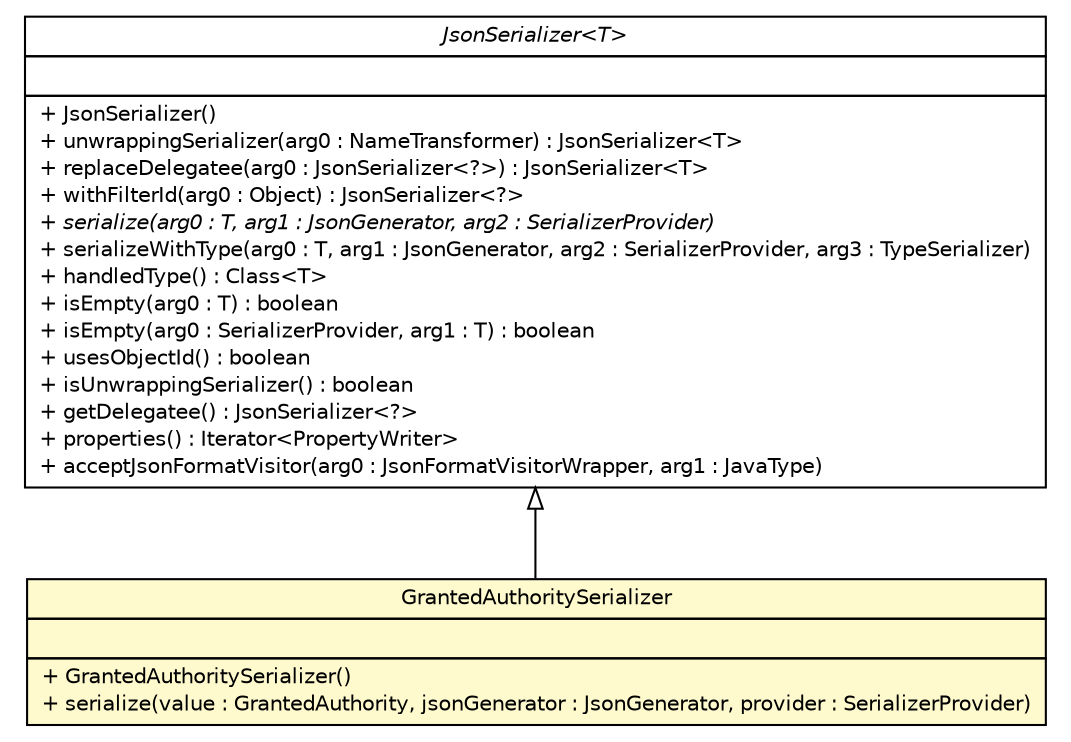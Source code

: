 #!/usr/local/bin/dot
#
# Class diagram 
# Generated by UMLGraph version R5_6-24-gf6e263 (http://www.umlgraph.org/)
#

digraph G {
	edge [fontname="Helvetica",fontsize=10,labelfontname="Helvetica",labelfontsize=10];
	node [fontname="Helvetica",fontsize=10,shape=plaintext];
	nodesep=0.25;
	ranksep=0.5;
	// com.yirendai.oss.lib.common.SpringSecurityJackson2Module.GrantedAuthoritySerializer
	c5976 [label=<<table title="com.yirendai.oss.lib.common.SpringSecurityJackson2Module.GrantedAuthoritySerializer" border="0" cellborder="1" cellspacing="0" cellpadding="2" port="p" bgcolor="lemonChiffon" href="./SpringSecurityJackson2Module.GrantedAuthoritySerializer.html">
		<tr><td><table border="0" cellspacing="0" cellpadding="1">
<tr><td align="center" balign="center"> GrantedAuthoritySerializer </td></tr>
		</table></td></tr>
		<tr><td><table border="0" cellspacing="0" cellpadding="1">
<tr><td align="left" balign="left">  </td></tr>
		</table></td></tr>
		<tr><td><table border="0" cellspacing="0" cellpadding="1">
<tr><td align="left" balign="left"> + GrantedAuthoritySerializer() </td></tr>
<tr><td align="left" balign="left"> + serialize(value : GrantedAuthority, jsonGenerator : JsonGenerator, provider : SerializerProvider) </td></tr>
		</table></td></tr>
		</table>>, URL="./SpringSecurityJackson2Module.GrantedAuthoritySerializer.html", fontname="Helvetica", fontcolor="black", fontsize=10.0];
	//com.yirendai.oss.lib.common.SpringSecurityJackson2Module.GrantedAuthoritySerializer extends com.fasterxml.jackson.databind.JsonSerializer<org.springframework.security.core.GrantedAuthority>
	c6049:p -> c5976:p [dir=back,arrowtail=empty];
	// com.fasterxml.jackson.databind.JsonSerializer<T>
	c6049 [label=<<table title="com.fasterxml.jackson.databind.JsonSerializer" border="0" cellborder="1" cellspacing="0" cellpadding="2" port="p" href="http://java.sun.com/j2se/1.4.2/docs/api/com/fasterxml/jackson/databind/JsonSerializer.html">
		<tr><td><table border="0" cellspacing="0" cellpadding="1">
<tr><td align="center" balign="center"><font face="Helvetica-Oblique"> JsonSerializer&lt;T&gt; </font></td></tr>
		</table></td></tr>
		<tr><td><table border="0" cellspacing="0" cellpadding="1">
<tr><td align="left" balign="left">  </td></tr>
		</table></td></tr>
		<tr><td><table border="0" cellspacing="0" cellpadding="1">
<tr><td align="left" balign="left"> + JsonSerializer() </td></tr>
<tr><td align="left" balign="left"> + unwrappingSerializer(arg0 : NameTransformer) : JsonSerializer&lt;T&gt; </td></tr>
<tr><td align="left" balign="left"> + replaceDelegatee(arg0 : JsonSerializer&lt;?&gt;) : JsonSerializer&lt;T&gt; </td></tr>
<tr><td align="left" balign="left"> + withFilterId(arg0 : Object) : JsonSerializer&lt;?&gt; </td></tr>
<tr><td align="left" balign="left"><font face="Helvetica-Oblique" point-size="10.0"> + serialize(arg0 : T, arg1 : JsonGenerator, arg2 : SerializerProvider) </font></td></tr>
<tr><td align="left" balign="left"> + serializeWithType(arg0 : T, arg1 : JsonGenerator, arg2 : SerializerProvider, arg3 : TypeSerializer) </td></tr>
<tr><td align="left" balign="left"> + handledType() : Class&lt;T&gt; </td></tr>
<tr><td align="left" balign="left"> + isEmpty(arg0 : T) : boolean </td></tr>
<tr><td align="left" balign="left"> + isEmpty(arg0 : SerializerProvider, arg1 : T) : boolean </td></tr>
<tr><td align="left" balign="left"> + usesObjectId() : boolean </td></tr>
<tr><td align="left" balign="left"> + isUnwrappingSerializer() : boolean </td></tr>
<tr><td align="left" balign="left"> + getDelegatee() : JsonSerializer&lt;?&gt; </td></tr>
<tr><td align="left" balign="left"> + properties() : Iterator&lt;PropertyWriter&gt; </td></tr>
<tr><td align="left" balign="left"> + acceptJsonFormatVisitor(arg0 : JsonFormatVisitorWrapper, arg1 : JavaType) </td></tr>
		</table></td></tr>
		</table>>, URL="http://java.sun.com/j2se/1.4.2/docs/api/com/fasterxml/jackson/databind/JsonSerializer.html", fontname="Helvetica", fontcolor="black", fontsize=10.0];
}

